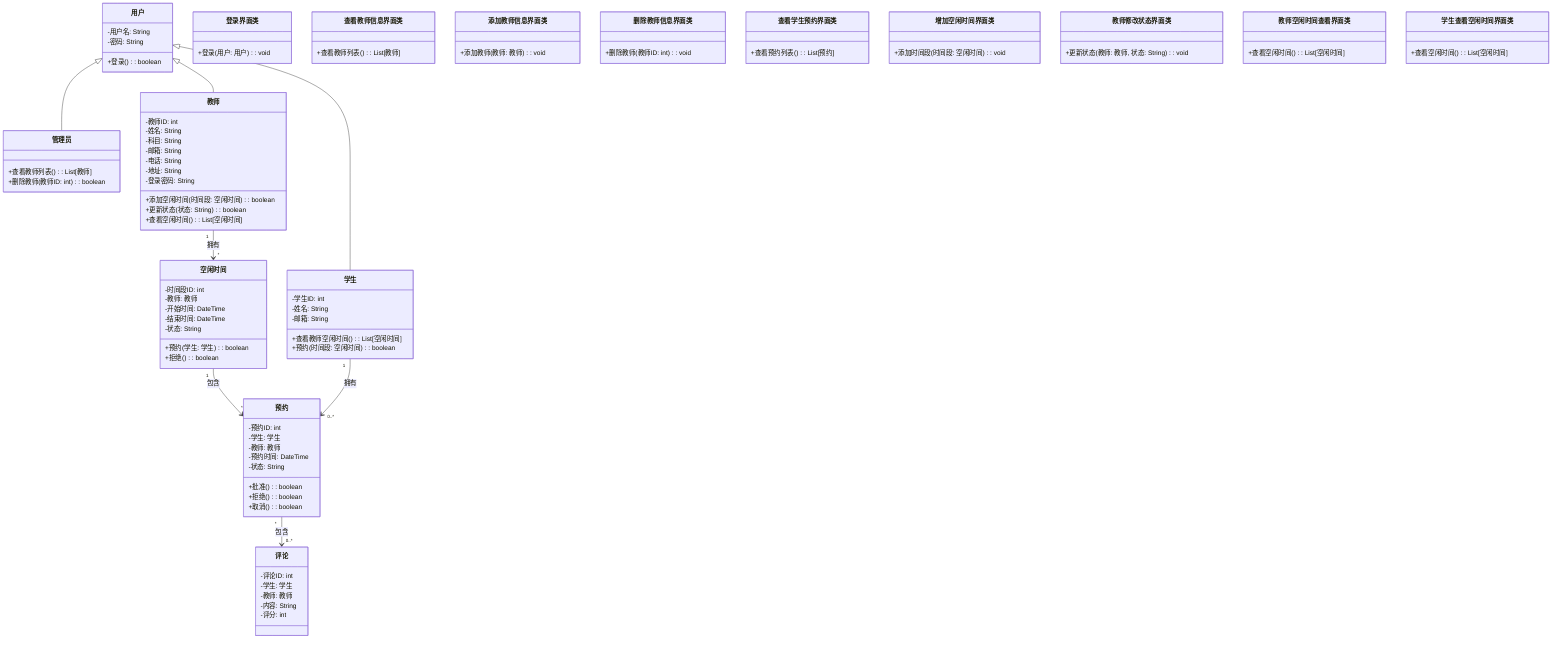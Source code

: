 classDiagram
    class 用户 {
        -用户名: String
        -密码: String
        +登录() : boolean
    }

    class 管理员 {
        +查看教师列表() : List[教师]
        +删除教师(教师ID: int) : boolean
    }

    class 教师 {
        -教师ID: int
        -姓名: String
        -科目: String
        -邮箱: String
        -电话: String
        -地址: String
        -登录密码: String
        +添加空闲时间(时间段: 空闲时间) : boolean
        +更新状态(状态: String) : boolean
        +查看空闲时间() : List[空闲时间]
    }

    class 学生 {
        -学生ID: int
        -姓名: String
        -邮箱: String
        +查看教师空闲时间() : List[空闲时间]
        +预约(时间段: 空闲时间) : boolean
    }

    class 预约 {
        -预约ID: int
        -学生: 学生
        -教师: 教师
        -预约时间: DateTime
        -状态: String
        +批准() : boolean
        +拒绝() : boolean
        +取消() : boolean
    }

    class 评论 {
        -评论ID: int
        -学生: 学生
        -教师: 教师
        -内容: String
        -评分: int
    }

    class 空闲时间 {
        -时间段ID: int
        -教师: 教师
        -开始时间: DateTime
        -结束时间: DateTime
        -状态: String
        +预约(学生: 学生) : boolean
        +拒绝() : boolean
    }

    class 登录界面类 {
        +登录(用户: 用户) : void
    }

    class 查看教师信息界面类 {
        +查看教师列表() : List[教师]
    }

    class 添加教师信息界面类 {
        +添加教师(教师: 教师) : void
    }

    class 删除教师信息界面类 {
        +删除教师(教师ID: int) : void
    }

    class 查看学生预约界面类 {
        +查看预约列表() : List[预约]
    }

    class 增加空闲时间界面类 {
        +添加时间段(时间段: 空闲时间) : void
    }

    class 教师修改状态界面类 {
        +更新状态(教师: 教师, 状态: String) : void
    }

    class 教师空闲时间查看界面类 {
        +查看空闲时间() : List[空闲时间]
    }

    class 学生查看空闲时间界面类 {
        +查看空闲时间() : List[空闲时间]
    }

    %% 关系
    用户 <|-- 管理员
    用户 <|-- 教师
    用户 <|-- 学生

    空闲时间 "1" --> "*" 预约 : 包含
    教师 "1" --> "*" 空闲时间 : 拥有
    学生 "1" --> "0..*" 预约 : 拥有
    预约 "*" --> "0..*" 评论 : 包含